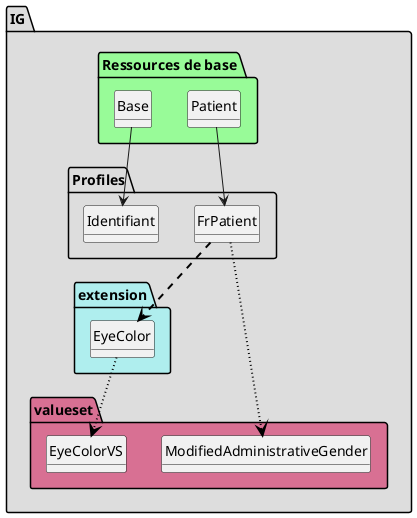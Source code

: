 @startuml
set namespaceSeparator ?
hide circle
hide class fields

package IG #DDDDDD{

     package Profiles #DDDDDD{

        class FrPatient{

             Patient.extension => [None..None]
             Patient.extension:eyecolor => <&plus>[0..1]
             Patient.identifier => [1..None]
             Patient.identifier:INS => [1..1]
             Patient.identifier:INS.system => [1..None]
             Patient.gender => [None..None]
        } 

        class Identifiant{

             mosIdentifiant => [None..None]
             mosIdentifiant.date => [0..*]
             mosIdentifiant.value => [0..*]
         }

     }
     package extension #paleturquoise {

     FrPatient -[#black,dashed,thickness=2]-> EyeColor

        class EyeColor{

          Extension.extension => [None..0]
          Extension.url => [None..None]
          Extension.value[x] => [None..None]
         }
     }
     package valueset #PaleVioletRed{

        class EyeColorVS  

     EyeColor -[#black,dotted,thickness=2]-> EyeColorVS

        class ModifiedAdministrativeGender  

     FrPatient -[#black,dotted,thickness=2]-> ModifiedAdministrativeGender
       }

package "Ressources de base" #palegreen {

 class "Patient" as  class01122a97dca927210827560cb7d76af8 

    class01122a97dca927210827560cb7d76af8 --> FrPatient

 class "Base" as  class095a1b43effec73955e31e790438de49 

    class095a1b43effec73955e31e790438de49 --> Identifiant
}
@enduml
